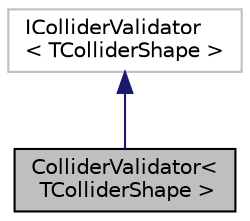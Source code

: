 digraph "ColliderValidator&lt; TColliderShape &gt;"
{
 // LATEX_PDF_SIZE
  edge [fontname="Helvetica",fontsize="10",labelfontname="Helvetica",labelfontsize="10"];
  node [fontname="Helvetica",fontsize="10",shape=record];
  Node1 [label="ColliderValidator\<\l TColliderShape \>",height=0.2,width=0.4,color="black", fillcolor="grey75", style="filled", fontcolor="black",tooltip=" "];
  Node2 -> Node1 [dir="back",color="midnightblue",fontsize="10",style="solid",fontname="Helvetica"];
  Node2 [label="IColliderValidator\l\< TColliderShape \>",height=0.2,width=0.4,color="grey75", fillcolor="white", style="filled",URL="$struct_i_collider_validator.html",tooltip=" "];
}
